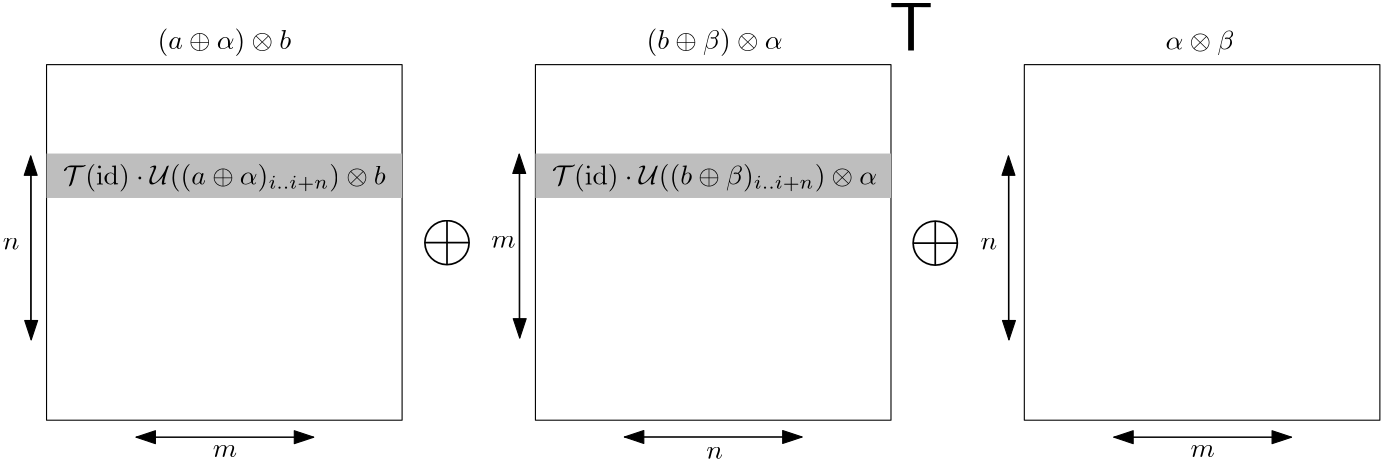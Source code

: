 <?xml version="1.0"?>
<!DOCTYPE ipe SYSTEM "ipe.dtd">
<ipe version="70218" creator="Ipe 7.2.23">
<info created="D:20210419145116" modified="D:20210419145116"/>
<ipestyle name="basic">
<symbol name="arrow/arc(spx)">
<path stroke="sym-stroke" fill="sym-stroke" pen="sym-pen">
0 0 m
-1 0.333 l
-1 -0.333 l
h
</path>
</symbol>
<symbol name="arrow/farc(spx)">
<path stroke="sym-stroke" fill="white" pen="sym-pen">
0 0 m
-1 0.333 l
-1 -0.333 l
h
</path>
</symbol>
<symbol name="arrow/ptarc(spx)">
<path stroke="sym-stroke" fill="sym-stroke" pen="sym-pen">
0 0 m
-1 0.333 l
-0.8 0 l
-1 -0.333 l
h
</path>
</symbol>
<symbol name="arrow/fptarc(spx)">
<path stroke="sym-stroke" fill="white" pen="sym-pen">
0 0 m
-1 0.333 l
-0.8 0 l
-1 -0.333 l
h
</path>
</symbol>
<symbol name="mark/circle(sx)" transformations="translations">
<path fill="sym-stroke">
0.6 0 0 0.6 0 0 e
0.4 0 0 0.4 0 0 e
</path>
</symbol>
<symbol name="mark/disk(sx)" transformations="translations">
<path fill="sym-stroke">
0.6 0 0 0.6 0 0 e
</path>
</symbol>
<symbol name="mark/fdisk(sfx)" transformations="translations">
<group>
<path fill="sym-fill">
0.5 0 0 0.5 0 0 e
</path>
<path fill="sym-stroke" fillrule="eofill">
0.6 0 0 0.6 0 0 e
0.4 0 0 0.4 0 0 e
</path>
</group>
</symbol>
<symbol name="mark/box(sx)" transformations="translations">
<path fill="sym-stroke" fillrule="eofill">
-0.6 -0.6 m
0.6 -0.6 l
0.6 0.6 l
-0.6 0.6 l
h
-0.4 -0.4 m
0.4 -0.4 l
0.4 0.4 l
-0.4 0.4 l
h
</path>
</symbol>
<symbol name="mark/square(sx)" transformations="translations">
<path fill="sym-stroke">
-0.6 -0.6 m
0.6 -0.6 l
0.6 0.6 l
-0.6 0.6 l
h
</path>
</symbol>
<symbol name="mark/fsquare(sfx)" transformations="translations">
<group>
<path fill="sym-fill">
-0.5 -0.5 m
0.5 -0.5 l
0.5 0.5 l
-0.5 0.5 l
h
</path>
<path fill="sym-stroke" fillrule="eofill">
-0.6 -0.6 m
0.6 -0.6 l
0.6 0.6 l
-0.6 0.6 l
h
-0.4 -0.4 m
0.4 -0.4 l
0.4 0.4 l
-0.4 0.4 l
h
</path>
</group>
</symbol>
<symbol name="mark/cross(sx)" transformations="translations">
<group>
<path fill="sym-stroke">
-0.43 -0.57 m
0.57 0.43 l
0.43 0.57 l
-0.57 -0.43 l
h
</path>
<path fill="sym-stroke">
-0.43 0.57 m
0.57 -0.43 l
0.43 -0.57 l
-0.57 0.43 l
h
</path>
</group>
</symbol>
<symbol name="arrow/fnormal(spx)">
<path stroke="sym-stroke" fill="white" pen="sym-pen">
0 0 m
-1 0.333 l
-1 -0.333 l
h
</path>
</symbol>
<symbol name="arrow/pointed(spx)">
<path stroke="sym-stroke" fill="sym-stroke" pen="sym-pen">
0 0 m
-1 0.333 l
-0.8 0 l
-1 -0.333 l
h
</path>
</symbol>
<symbol name="arrow/fpointed(spx)">
<path stroke="sym-stroke" fill="white" pen="sym-pen">
0 0 m
-1 0.333 l
-0.8 0 l
-1 -0.333 l
h
</path>
</symbol>
<symbol name="arrow/linear(spx)">
<path stroke="sym-stroke" pen="sym-pen">
-1 0.333 m
0 0 l
-1 -0.333 l
</path>
</symbol>
<symbol name="arrow/fdouble(spx)">
<path stroke="sym-stroke" fill="white" pen="sym-pen">
0 0 m
-1 0.333 l
-1 -0.333 l
h
-1 0 m
-2 0.333 l
-2 -0.333 l
h
</path>
</symbol>
<symbol name="arrow/double(spx)">
<path stroke="sym-stroke" fill="sym-stroke" pen="sym-pen">
0 0 m
-1 0.333 l
-1 -0.333 l
h
-1 0 m
-2 0.333 l
-2 -0.333 l
h
</path>
</symbol>
<symbol name="arrow/mid-normal(spx)">
<path stroke="sym-stroke" fill="sym-stroke" pen="sym-pen">
0.5 0 m
-0.5 0.333 l
-0.5 -0.333 l
h
</path>
</symbol>
<symbol name="arrow/mid-fnormal(spx)">
<path stroke="sym-stroke" fill="white" pen="sym-pen">
0.5 0 m
-0.5 0.333 l
-0.5 -0.333 l
h
</path>
</symbol>
<symbol name="arrow/mid-pointed(spx)">
<path stroke="sym-stroke" fill="sym-stroke" pen="sym-pen">
0.5 0 m
-0.5 0.333 l
-0.3 0 l
-0.5 -0.333 l
h
</path>
</symbol>
<symbol name="arrow/mid-fpointed(spx)">
<path stroke="sym-stroke" fill="white" pen="sym-pen">
0.5 0 m
-0.5 0.333 l
-0.3 0 l
-0.5 -0.333 l
h
</path>
</symbol>
<symbol name="arrow/mid-double(spx)">
<path stroke="sym-stroke" fill="sym-stroke" pen="sym-pen">
1 0 m
0 0.333 l
0 -0.333 l
h
0 0 m
-1 0.333 l
-1 -0.333 l
h
</path>
</symbol>
<symbol name="arrow/mid-fdouble(spx)">
<path stroke="sym-stroke" fill="white" pen="sym-pen">
1 0 m
0 0.333 l
0 -0.333 l
h
0 0 m
-1 0.333 l
-1 -0.333 l
h
</path>
</symbol>
<anglesize name="22.5 deg" value="22.5"/>
<anglesize name="30 deg" value="30"/>
<anglesize name="45 deg" value="45"/>
<anglesize name="60 deg" value="60"/>
<anglesize name="90 deg" value="90"/>
<arrowsize name="large" value="10"/>
<arrowsize name="small" value="5"/>
<arrowsize name="tiny" value="3"/>
<color name="blue" value="0 0 1"/>
<color name="brown" value="0.647 0.165 0.165"/>
<color name="darkblue" value="0 0 0.545"/>
<color name="darkcyan" value="0 0.545 0.545"/>
<color name="darkgray" value="0.663"/>
<color name="darkgreen" value="0 0.392 0"/>
<color name="darkmagenta" value="0.545 0 0.545"/>
<color name="darkorange" value="1 0.549 0"/>
<color name="darkred" value="0.545 0 0"/>
<color name="gold" value="1 0.843 0"/>
<color name="gray" value="0.745"/>
<color name="green" value="0 1 0"/>
<color name="lightblue" value="0.678 0.847 0.902"/>
<color name="lightcyan" value="0.878 1 1"/>
<color name="lightgray" value="0.827"/>
<color name="lightgreen" value="0.565 0.933 0.565"/>
<color name="lightyellow" value="1 1 0.878"/>
<color name="navy" value="0 0 0.502"/>
<color name="orange" value="1 0.647 0"/>
<color name="pink" value="1 0.753 0.796"/>
<color name="purple" value="0.627 0.125 0.941"/>
<color name="red" value="1 0 0"/>
<color name="seagreen" value="0.18 0.545 0.341"/>
<color name="turquoise" value="0.251 0.878 0.816"/>
<color name="violet" value="0.933 0.51 0.933"/>
<color name="yellow" value="1 1 0"/>
<dashstyle name="dash dot dotted" value="[4 2 1 2 1 2] 0"/>
<dashstyle name="dash dotted" value="[4 2 1 2] 0"/>
<dashstyle name="dashed" value="[4] 0"/>
<dashstyle name="dotted" value="[1 3] 0"/>
<gridsize name="10 pts (~3.5 mm)" value="10"/>
<gridsize name="14 pts (~5 mm)" value="14"/>
<gridsize name="16 pts (~6 mm)" value="16"/>
<gridsize name="20 pts (~7 mm)" value="20"/>
<gridsize name="28 pts (~10 mm)" value="28"/>
<gridsize name="32 pts (~12 mm)" value="32"/>
<gridsize name="4 pts" value="4"/>
<gridsize name="56 pts (~20 mm)" value="56"/>
<gridsize name="8 pts (~3 mm)" value="8"/>
<opacity name="10%" value="0.1"/>
<opacity name="30%" value="0.3"/>
<opacity name="50%" value="0.5"/>
<opacity name="75%" value="0.75"/>
<pen name="fat" value="1.2"/>
<pen name="heavier" value="0.8"/>
<pen name="ultrafat" value="2"/>
<symbolsize name="large" value="5"/>
<symbolsize name="small" value="2"/>
<symbolsize name="tiny" value="1.1"/>
<textsize name="Huge" value="\Huge"/>
<textsize name="LARGE" value="\LARGE"/>
<textsize name="Large" value="\Large"/>
<textsize name="footnote" value="\footnotesize"/>
<textsize name="huge" value="\huge"/>
<textsize name="large" value="\large"/>
<textsize name="small" value="\small"/>
<textsize name="tiny" value="\tiny"/>
<textstyle name="center" begin="\begin{center}" end="\end{center}"/>
<textstyle name="item" begin="\begin{itemize}\item{}" end="\end{itemize}"/>
<textstyle name="itemize" begin="\begin{itemize}" end="\end{itemize}"/>
<tiling name="falling" angle="-60" step="4" width="1"/>
<tiling name="rising" angle="30" step="4" width="1"/>
</ipestyle>
<page>
<layer name="alpha"/>
<view layers="alpha" active="alpha"/>
<path layer="alpha" stroke="black">
64 768 m
64 640 l
192 640 l
192 768 l
h
</path>
<path fill="gray">
64 720 m
64 736 l
192 736 l
192 720 l
h
</path>
<text matrix="1 0 0 1 -26.0418 20.8235" transformations="translations" pos="96 704" stroke="black" type="label" width="116.14" height="7.473" depth="2.49" valign="baseline" style="math">\mathcal{T}(\mathrm{id}) \cdot\mathcal{U}((a \oplus \alpha)_{i..i+n}) \otimes b</text>
<text matrix="1 0 0 1 7.97563 69.6039" transformations="translations" pos="96 704" stroke="black" type="label" width="48.053" height="7.473" depth="2.49" valign="baseline" style="math">(a \oplus \alpha) \otimes b</text>
<path matrix="1 0 0 1 16 0" stroke="black">
224 768 m
224 640 l
352 640 l
352 768 l
h
</path>
<path matrix="1 0 0 1 176 0" fill="gray">
64 720 m
64 736 l
192 736 l
192 720 l
h
</path>
<text matrix="1 0 0 1 149.958 20.8235" transformations="translations" pos="96 704" stroke="black" type="label" width="117.034" height="7.473" depth="2.49" valign="baseline" style="math">\mathcal{T}(\mathrm{id}) \cdot\mathcal{U}((b \oplus \beta)_{i..i+n}) \otimes \alpha</text>
<text matrix="1 0 0 1 183.976 69.6039" transformations="translations" pos="96 704" stroke="black" type="label" width="48.948" height="7.473" depth="2.49" valign="baseline" style="math">(b \oplus \beta) \otimes \alpha</text>
<path matrix="1 0 0 1 10.2929 -16.8274" stroke="black" rarrow="normal/normal">
48 752 m
48 688 l
48 688 l
</path>
<path matrix="1 0 0 1 10.4684 -19.1087" stroke="black" rarrow="normal/normal">
48 688 m
48 752 l
48 752 l
</path>
<text matrix="1 0 0 1 16.2449 -18.5457" transformations="translations" pos="32 720" stroke="black" type="label" width="5.98" height="4.289" depth="0" valign="baseline" style="math">n</text>
<path matrix="1 0 0 1 186.168 -16.167" stroke="black" rarrow="normal/normal">
48 752 m
48 688 l
48 688 l
</path>
<path matrix="1 0 0 1 186.343 -18.4484" stroke="black" rarrow="normal/normal">
48 688 m
48 752 l
48 752 l
</path>
<text matrix="1 0 0 1 192.12 -17.8854" transformations="translations" pos="32 720" stroke="black" type="label" width="8.747" height="4.289" depth="0" valign="baseline" style="math">m</text>
<text matrix="1 0 0 1 -52.2102 -25.6822" transformations="translations" pos="419.503 798.744" stroke="black" type="label" width="15.878" height="17.213" depth="0" valign="baseline" size="Huge" style="math">\mathsf{T}</text>
<path matrix="1 0 0 1 0.19255 9.88584" stroke="black" rarrow="normal/normal">
96 624 m
160 624 l
160 624 l
</path>
<path matrix="1 0 0 1 0.19255 9.88584" stroke="black" rarrow="normal/normal">
160 624 m
96 624 l
96 624 l
</path>
<path matrix="1 0 0 1 176.012 9.95608" stroke="black" rarrow="normal/normal">
96 624 m
160 624 l
160 624 l
</path>
<path matrix="1 0 0 1 176.012 9.95608" stroke="black" rarrow="normal/normal">
160 624 m
96 624 l
96 624 l
</path>
<text matrix="1 0 0 1 269.482 -93.8595" transformations="translations" pos="32 720" stroke="black" type="label" width="5.98" height="4.289" depth="0" valign="baseline" style="math">n</text>
<text matrix="1 0 0 1 91.8308 -93.2815" transformations="translations" pos="32 720" stroke="black" type="label" width="8.747" height="4.289" depth="0" valign="baseline" style="math">m</text>
<text matrix="1 0 0 1 -24.4075 116.388" transformations="translations" pos="222.961 581.365" stroke="black" type="label" width="19.279" height="14.465" depth="2.06" valign="baseline" size="Huge" style="math">\oplus</text>
<text matrix="1 0 0 1 151.366 116.181" transformations="translations" pos="222.961 581.365" stroke="black" type="label" width="19.279" height="14.465" depth="2.06" valign="baseline" size="Huge" style="math">\oplus</text>
<path matrix="1 0 0 1 352 0" stroke="black">
64 768 m
64 640 l
192 640 l
192 768 l
h
</path>
<text matrix="1 0 0 1 370.855 69.4114" transformations="translations" pos="96 704" stroke="black" type="label" width="24.747" height="6.926" depth="1.93" valign="baseline" style="math">\alpha \otimes \beta</text>
<path matrix="1 0 0 1 362.293 -16.8274" stroke="black" rarrow="normal/normal">
48 752 m
48 688 l
48 688 l
</path>
<path matrix="1 0 0 1 362.468 -19.1087" stroke="black" rarrow="normal/normal">
48 688 m
48 752 l
48 752 l
</path>
<text matrix="1 0 0 1 368.245 -18.5457" transformations="translations" pos="32 720" stroke="black" type="label" width="5.98" height="4.289" depth="0" valign="baseline" style="math">n</text>
<path matrix="1 0 0 1 352.193 9.88584" stroke="black" rarrow="normal/normal">
96 624 m
160 624 l
160 624 l
</path>
<path matrix="1 0 0 1 352.193 9.88584" stroke="black" rarrow="normal/normal">
160 624 m
96 624 l
96 624 l
</path>
<text matrix="1 0 0 1 443.831 -93.2815" transformations="translations" pos="32 720" stroke="black" type="label" width="8.747" height="4.289" depth="0" valign="baseline" style="math">m</text>
</page>
</ipe>
